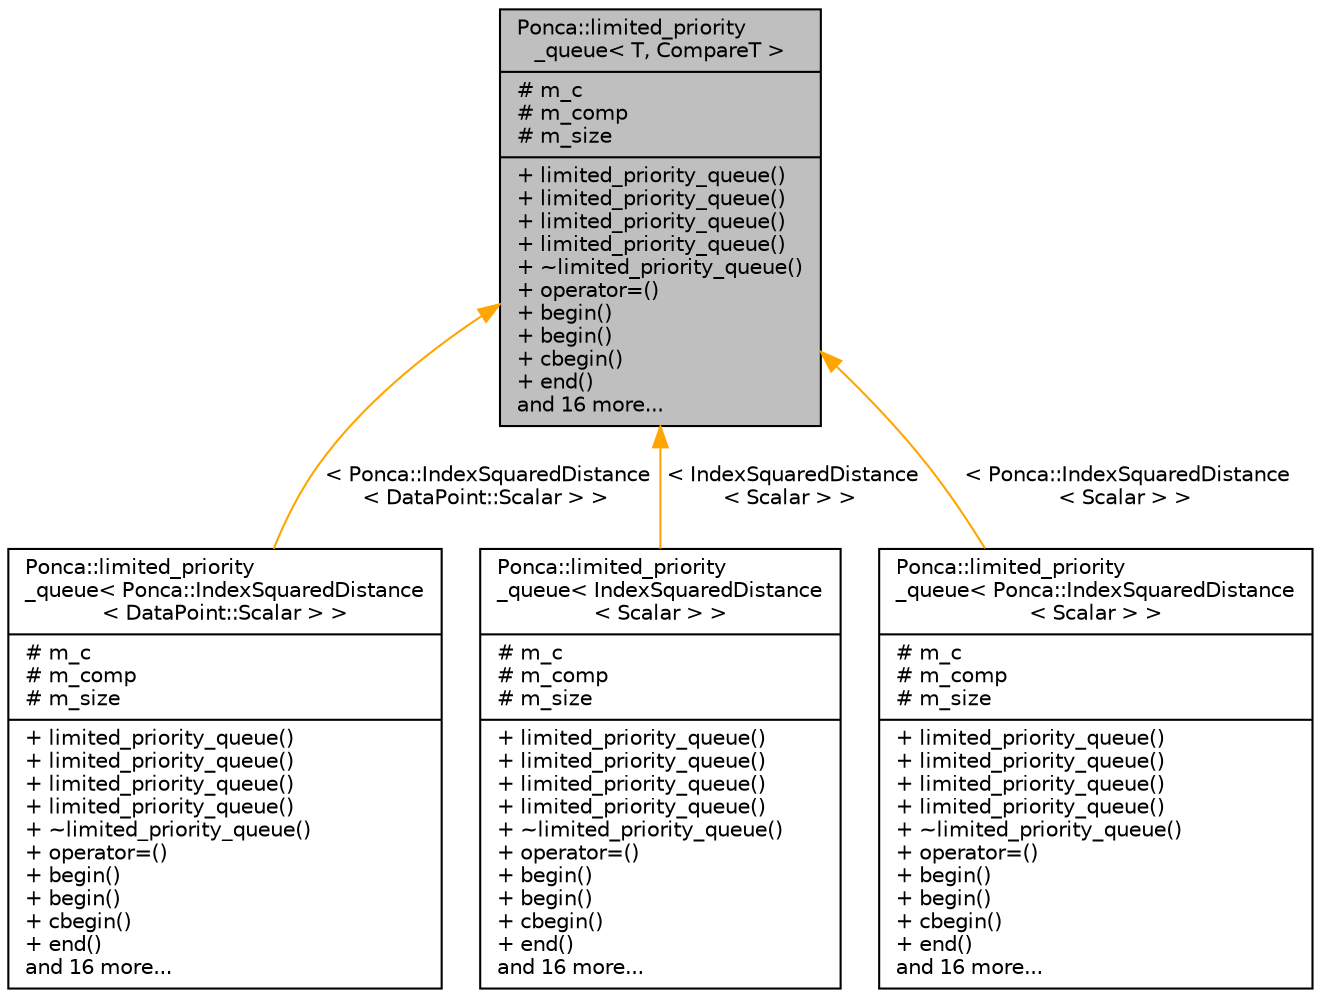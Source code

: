 digraph "Ponca::limited_priority_queue&lt; T, CompareT &gt;"
{
 // INTERACTIVE_SVG=YES
 // LATEX_PDF_SIZE
  bgcolor="transparent";
  edge [fontname="Helvetica",fontsize="10",labelfontname="Helvetica",labelfontsize="10"];
  node [fontname="Helvetica",fontsize="10",shape=record];
  Node1 [label="{Ponca::limited_priority\l_queue\< T, CompareT \>\n|# m_c\l# m_comp\l# m_size\l|+ limited_priority_queue()\l+ limited_priority_queue()\l+ limited_priority_queue()\l+ limited_priority_queue()\l+ ~limited_priority_queue()\l+ operator=()\l+ begin()\l+ begin()\l+ cbegin()\l+ end()\land 16 more...\l}",height=0.2,width=0.4,color="black", fillcolor="grey75", style="filled", fontcolor="black",tooltip="The limited_priority_queue class is similar to std::priority_queue but has a limited capacity and han..."];
  Node1 -> Node2 [dir="back",color="orange",fontsize="10",style="solid",label=" \< Ponca::IndexSquaredDistance\l\< DataPoint::Scalar \> \>" ,fontname="Helvetica"];
  Node2 [label="{Ponca::limited_priority\l_queue\< Ponca::IndexSquaredDistance\l\< DataPoint::Scalar \> \>\n|# m_c\l# m_comp\l# m_size\l|+ limited_priority_queue()\l+ limited_priority_queue()\l+ limited_priority_queue()\l+ limited_priority_queue()\l+ ~limited_priority_queue()\l+ operator=()\l+ begin()\l+ begin()\l+ cbegin()\l+ end()\land 16 more...\l}",height=0.2,width=0.4,color="black",URL="$group__common.html",tooltip=" "];
  Node1 -> Node3 [dir="back",color="orange",fontsize="10",style="solid",label=" \< IndexSquaredDistance\l\< Scalar \> \>" ,fontname="Helvetica"];
  Node3 [label="{Ponca::limited_priority\l_queue\< IndexSquaredDistance\l\< Scalar \> \>\n|# m_c\l# m_comp\l# m_size\l|+ limited_priority_queue()\l+ limited_priority_queue()\l+ limited_priority_queue()\l+ limited_priority_queue()\l+ ~limited_priority_queue()\l+ operator=()\l+ begin()\l+ begin()\l+ cbegin()\l+ end()\land 16 more...\l}",height=0.2,width=0.4,color="black",URL="$group__common.html",tooltip=" "];
  Node1 -> Node4 [dir="back",color="orange",fontsize="10",style="solid",label=" \< Ponca::IndexSquaredDistance\l\< Scalar \> \>" ,fontname="Helvetica"];
  Node4 [label="{Ponca::limited_priority\l_queue\< Ponca::IndexSquaredDistance\l\< Scalar \> \>\n|# m_c\l# m_comp\l# m_size\l|+ limited_priority_queue()\l+ limited_priority_queue()\l+ limited_priority_queue()\l+ limited_priority_queue()\l+ ~limited_priority_queue()\l+ operator=()\l+ begin()\l+ begin()\l+ cbegin()\l+ end()\land 16 more...\l}",height=0.2,width=0.4,color="black",URL="$group__common.html",tooltip=" "];
}
